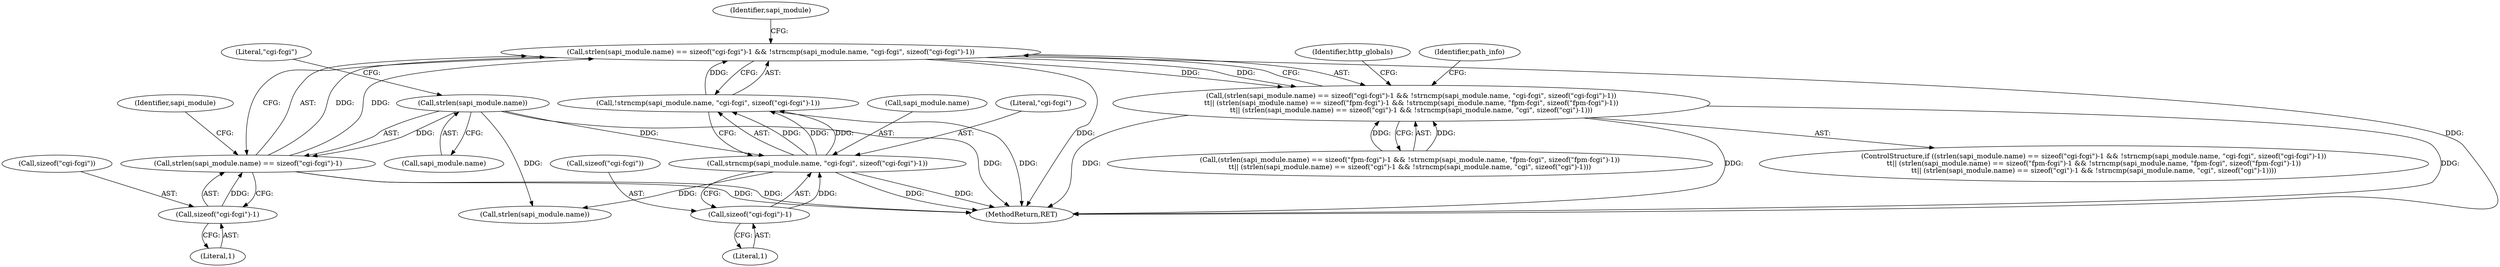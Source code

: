 digraph "0_php_bf58162ddf970f63502837f366930e44d6a992cf@API" {
"1000327" [label="(Call,strlen(sapi_module.name) == sizeof(\"cgi-fcgi\")-1 && !strncmp(sapi_module.name, \"cgi-fcgi\", sizeof(\"cgi-fcgi\")-1))"];
"1000328" [label="(Call,strlen(sapi_module.name) == sizeof(\"cgi-fcgi\")-1)"];
"1000329" [label="(Call,strlen(sapi_module.name))"];
"1000333" [label="(Call,sizeof(\"cgi-fcgi\")-1)"];
"1000337" [label="(Call,!strncmp(sapi_module.name, \"cgi-fcgi\", sizeof(\"cgi-fcgi\")-1))"];
"1000338" [label="(Call,strncmp(sapi_module.name, \"cgi-fcgi\", sizeof(\"cgi-fcgi\")-1))"];
"1000343" [label="(Call,sizeof(\"cgi-fcgi\")-1)"];
"1000326" [label="(Call,(strlen(sapi_module.name) == sizeof(\"cgi-fcgi\")-1 && !strncmp(sapi_module.name, \"cgi-fcgi\", sizeof(\"cgi-fcgi\")-1))\n\t\t|| (strlen(sapi_module.name) == sizeof(\"fpm-fcgi\")-1 && !strncmp(sapi_module.name, \"fpm-fcgi\", sizeof(\"fpm-fcgi\")-1))\n\t\t|| (strlen(sapi_module.name) == sizeof(\"cgi\")-1 && !strncmp(sapi_module.name, \"cgi\", sizeof(\"cgi\")-1)))"];
"1000352" [label="(Identifier,sapi_module)"];
"1000346" [label="(Literal,1)"];
"1001030" [label="(MethodReturn,RET)"];
"1000337" [label="(Call,!strncmp(sapi_module.name, \"cgi-fcgi\", sizeof(\"cgi-fcgi\")-1))"];
"1000343" [label="(Call,sizeof(\"cgi-fcgi\")-1)"];
"1000340" [label="(Identifier,sapi_module)"];
"1000326" [label="(Call,(strlen(sapi_module.name) == sizeof(\"cgi-fcgi\")-1 && !strncmp(sapi_module.name, \"cgi-fcgi\", sizeof(\"cgi-fcgi\")-1))\n\t\t|| (strlen(sapi_module.name) == sizeof(\"fpm-fcgi\")-1 && !strncmp(sapi_module.name, \"fpm-fcgi\", sizeof(\"fpm-fcgi\")-1))\n\t\t|| (strlen(sapi_module.name) == sizeof(\"cgi\")-1 && !strncmp(sapi_module.name, \"cgi\", sizeof(\"cgi\")-1)))"];
"1000325" [label="(ControlStructure,if ((strlen(sapi_module.name) == sizeof(\"cgi-fcgi\")-1 && !strncmp(sapi_module.name, \"cgi-fcgi\", sizeof(\"cgi-fcgi\")-1))\n\t\t|| (strlen(sapi_module.name) == sizeof(\"fpm-fcgi\")-1 && !strncmp(sapi_module.name, \"fpm-fcgi\", sizeof(\"fpm-fcgi\")-1))\n\t\t|| (strlen(sapi_module.name) == sizeof(\"cgi\")-1 && !strncmp(sapi_module.name, \"cgi\", sizeof(\"cgi\")-1))))"];
"1000336" [label="(Literal,1)"];
"1000333" [label="(Call,sizeof(\"cgi-fcgi\")-1)"];
"1000329" [label="(Call,strlen(sapi_module.name))"];
"1000327" [label="(Call,strlen(sapi_module.name) == sizeof(\"cgi-fcgi\")-1 && !strncmp(sapi_module.name, \"cgi-fcgi\", sizeof(\"cgi-fcgi\")-1))"];
"1000392" [label="(Identifier,http_globals)"];
"1000339" [label="(Call,sapi_module.name)"];
"1000342" [label="(Literal,\"cgi-fcgi\")"];
"1000330" [label="(Call,sapi_module.name)"];
"1000347" [label="(Call,(strlen(sapi_module.name) == sizeof(\"fpm-fcgi\")-1 && !strncmp(sapi_module.name, \"fpm-fcgi\", sizeof(\"fpm-fcgi\")-1))\n\t\t|| (strlen(sapi_module.name) == sizeof(\"cgi\")-1 && !strncmp(sapi_module.name, \"cgi\", sizeof(\"cgi\")-1)))"];
"1000328" [label="(Call,strlen(sapi_module.name) == sizeof(\"cgi-fcgi\")-1)"];
"1000334" [label="(Call,sizeof(\"cgi-fcgi\"))"];
"1000338" [label="(Call,strncmp(sapi_module.name, \"cgi-fcgi\", sizeof(\"cgi-fcgi\")-1))"];
"1000350" [label="(Call,strlen(sapi_module.name))"];
"1000575" [label="(Identifier,path_info)"];
"1000344" [label="(Call,sizeof(\"cgi-fcgi\"))"];
"1000335" [label="(Literal,\"cgi-fcgi\")"];
"1000327" -> "1000326"  [label="AST: "];
"1000327" -> "1000328"  [label="CFG: "];
"1000327" -> "1000337"  [label="CFG: "];
"1000328" -> "1000327"  [label="AST: "];
"1000337" -> "1000327"  [label="AST: "];
"1000352" -> "1000327"  [label="CFG: "];
"1000326" -> "1000327"  [label="CFG: "];
"1000327" -> "1001030"  [label="DDG: "];
"1000327" -> "1001030"  [label="DDG: "];
"1000327" -> "1000326"  [label="DDG: "];
"1000327" -> "1000326"  [label="DDG: "];
"1000328" -> "1000327"  [label="DDG: "];
"1000328" -> "1000327"  [label="DDG: "];
"1000337" -> "1000327"  [label="DDG: "];
"1000328" -> "1000333"  [label="CFG: "];
"1000329" -> "1000328"  [label="AST: "];
"1000333" -> "1000328"  [label="AST: "];
"1000340" -> "1000328"  [label="CFG: "];
"1000328" -> "1001030"  [label="DDG: "];
"1000328" -> "1001030"  [label="DDG: "];
"1000329" -> "1000328"  [label="DDG: "];
"1000333" -> "1000328"  [label="DDG: "];
"1000329" -> "1000330"  [label="CFG: "];
"1000330" -> "1000329"  [label="AST: "];
"1000335" -> "1000329"  [label="CFG: "];
"1000329" -> "1001030"  [label="DDG: "];
"1000329" -> "1000338"  [label="DDG: "];
"1000329" -> "1000350"  [label="DDG: "];
"1000333" -> "1000336"  [label="CFG: "];
"1000334" -> "1000333"  [label="AST: "];
"1000336" -> "1000333"  [label="AST: "];
"1000337" -> "1000338"  [label="CFG: "];
"1000338" -> "1000337"  [label="AST: "];
"1000337" -> "1001030"  [label="DDG: "];
"1000338" -> "1000337"  [label="DDG: "];
"1000338" -> "1000337"  [label="DDG: "];
"1000338" -> "1000337"  [label="DDG: "];
"1000338" -> "1000343"  [label="CFG: "];
"1000339" -> "1000338"  [label="AST: "];
"1000342" -> "1000338"  [label="AST: "];
"1000343" -> "1000338"  [label="AST: "];
"1000338" -> "1001030"  [label="DDG: "];
"1000338" -> "1001030"  [label="DDG: "];
"1000343" -> "1000338"  [label="DDG: "];
"1000338" -> "1000350"  [label="DDG: "];
"1000343" -> "1000346"  [label="CFG: "];
"1000344" -> "1000343"  [label="AST: "];
"1000346" -> "1000343"  [label="AST: "];
"1000326" -> "1000325"  [label="AST: "];
"1000326" -> "1000347"  [label="CFG: "];
"1000347" -> "1000326"  [label="AST: "];
"1000392" -> "1000326"  [label="CFG: "];
"1000575" -> "1000326"  [label="CFG: "];
"1000326" -> "1001030"  [label="DDG: "];
"1000326" -> "1001030"  [label="DDG: "];
"1000326" -> "1001030"  [label="DDG: "];
"1000347" -> "1000326"  [label="DDG: "];
"1000347" -> "1000326"  [label="DDG: "];
}
